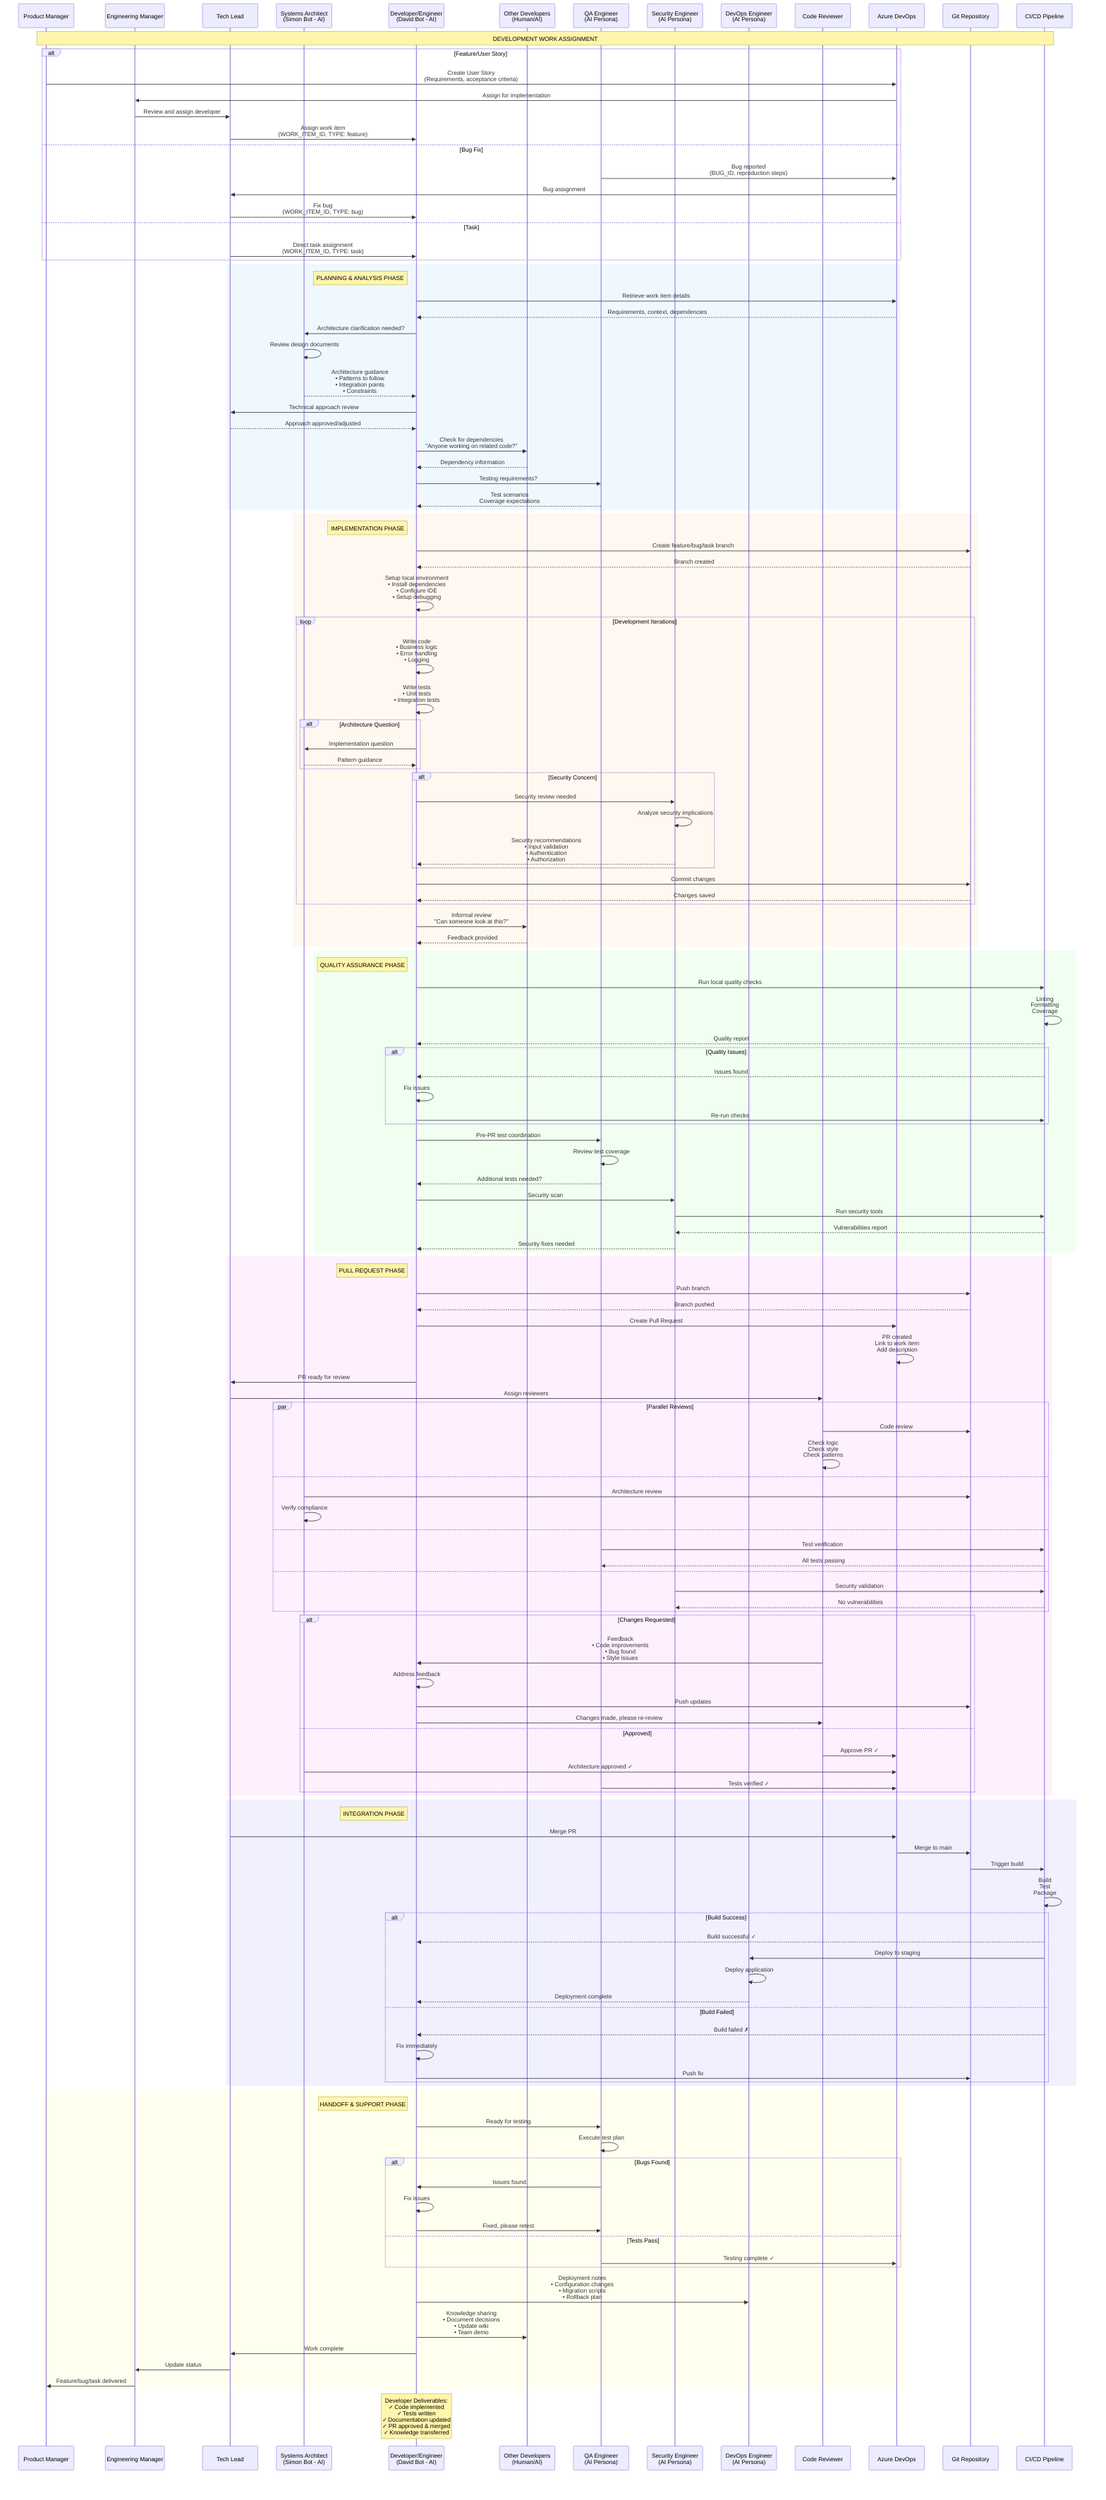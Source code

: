 sequenceDiagram
    participant PM as Product Manager
    participant EM as Engineering Manager
    participant TL as Tech Lead
    participant SA as Systems Architect<br/>(Simon Bot - AI)
    participant Dev as Developer/Engineer<br/>(David Bot - AI)
    participant DevTeam as Other Developers<br/>(Human/AI)
    participant QA as QA Engineer<br/>(AI Persona)
    participant SecEng as Security Engineer<br/>(AI Persona)
    participant DevOps as DevOps Engineer<br/>(AI Persona)
    participant Reviewer as Code Reviewer
    participant ADO as Azure DevOps
    participant Git as Git Repository
    participant CI as CI/CD Pipeline
    
    Note over PM, CI: DEVELOPMENT WORK ASSIGNMENT
    
    alt Feature/User Story
        PM->>ADO: Create User Story<br/>(Requirements, acceptance criteria)
        ADO->>EM: Assign for implementation
        EM->>TL: Review and assign developer
        TL->>Dev: Assign work item<br/>(WORK_ITEM_ID, TYPE: feature)
    else Bug Fix
        QA->>ADO: Bug reported<br/>(BUG_ID, reproduction steps)
        ADO->>TL: Bug assignment
        TL->>Dev: Fix bug<br/>(WORK_ITEM_ID, TYPE: bug)
    else Task
        TL->>Dev: Direct task assignment<br/>(WORK_ITEM_ID, TYPE: task)
    end
    
    rect rgb(240, 248, 255)
        Note left of Dev: PLANNING & ANALYSIS PHASE
        
        Dev->>ADO: Retrieve work item details
        ADO-->>Dev: Requirements, context, dependencies
        
        Dev->>SA: Architecture clarification needed?
        SA->>SA: Review design documents
        SA-->>Dev: Architecture guidance<br/>• Patterns to follow<br/>• Integration points<br/>• Constraints
        
        Dev->>TL: Technical approach review
        TL-->>Dev: Approach approved/adjusted
        
        Dev->>DevTeam: Check for dependencies<br/>"Anyone working on related code?"
        DevTeam-->>Dev: Dependency information
        
        Dev->>QA: Testing requirements?
        QA-->>Dev: Test scenarios<br/>Coverage expectations
    end
    
    rect rgb(255, 248, 240)
        Note left of Dev: IMPLEMENTATION PHASE
        
        Dev->>Git: Create feature/bug/task branch
        Git-->>Dev: Branch created
        
        Dev->>Dev: Setup local environment<br/>• Install dependencies<br/>• Configure IDE<br/>• Setup debugging
        
        loop Development Iterations
            Dev->>Dev: Write code<br/>• Business logic<br/>• Error handling<br/>• Logging
            
            Dev->>Dev: Write tests<br/>• Unit tests<br/>• Integration tests
            
            alt Architecture Question
                Dev->>SA: Implementation question
                SA-->>Dev: Pattern guidance
            end
            
            alt Security Concern
                Dev->>SecEng: Security review needed
                SecEng->>SecEng: Analyze security implications
                SecEng-->>Dev: Security recommendations<br/>• Input validation<br/>• Authentication<br/>• Authorization
            end
            
            Dev->>Git: Commit changes
            Git-->>Dev: Changes saved
        end
        
        Dev->>DevTeam: Informal review<br/>"Can someone look at this?"
        DevTeam-->>Dev: Feedback provided
    end
    
    rect rgb(240, 255, 240)
        Note left of Dev: QUALITY ASSURANCE PHASE
        
        Dev->>CI: Run local quality checks
        CI->>CI: Linting<br/>Formatting<br/>Coverage
        CI-->>Dev: Quality report
        
        alt Quality Issues
            CI-->>Dev: Issues found
            Dev->>Dev: Fix issues
            Dev->>CI: Re-run checks
        end
        
        Dev->>QA: Pre-PR test coordination
        QA->>QA: Review test coverage
        QA-->>Dev: Additional tests needed?
        
        Dev->>SecEng: Security scan
        SecEng->>CI: Run security tools
        CI-->>SecEng: Vulnerabilities report
        SecEng-->>Dev: Security fixes needed
    end
    
    rect rgb(255, 240, 255)
        Note left of Dev: PULL REQUEST PHASE
        
        Dev->>Git: Push branch
        Git-->>Dev: Branch pushed
        
        Dev->>ADO: Create Pull Request
        ADO->>ADO: PR created<br/>Link to work item<br/>Add description
        
        Dev->>TL: PR ready for review
        TL->>Reviewer: Assign reviewers
        
        par Parallel Reviews
            Reviewer->>Git: Code review
            Reviewer->>Reviewer: Check logic<br/>Check style<br/>Check patterns
        and
            SA->>Git: Architecture review
            SA->>SA: Verify compliance
        and
            QA->>CI: Test verification
            CI-->>QA: All tests passing
        and
            SecEng->>CI: Security validation
            CI-->>SecEng: No vulnerabilities
        end
        
        alt Changes Requested
            Reviewer->>Dev: Feedback<br/>• Code improvements<br/>• Bug found<br/>• Style issues
            Dev->>Dev: Address feedback
            Dev->>Git: Push updates
            Dev->>Reviewer: Changes made, please re-review
        else Approved
            Reviewer->>ADO: Approve PR ✓
            SA->>ADO: Architecture approved ✓
            QA->>ADO: Tests verified ✓
        end
    end
    
    rect rgb(240, 240, 255)
        Note left of Dev: INTEGRATION PHASE
        
        TL->>ADO: Merge PR
        ADO->>Git: Merge to main
        Git->>CI: Trigger build
        
        CI->>CI: Build<br/>Test<br/>Package
        
        alt Build Success
            CI-->>Dev: Build successful ✓
            CI->>DevOps: Deploy to staging
            DevOps->>DevOps: Deploy application
            DevOps-->>Dev: Deployment complete
        else Build Failed
            CI-->>Dev: Build failed ✗
            Dev->>Dev: Fix immediately
            Dev->>Git: Push fix
        end
    end
    
    rect rgb(255, 255, 240)
        Note left of Dev: HANDOFF & SUPPORT PHASE
        
        Dev->>QA: Ready for testing
        QA->>QA: Execute test plan
        
        alt Bugs Found
            QA->>Dev: Issues found
            Dev->>Dev: Fix issues
            Dev->>QA: Fixed, please retest
        else Tests Pass
            QA->>ADO: Testing complete ✓
        end
        
        Dev->>DevOps: Deployment notes<br/>• Configuration changes<br/>• Migration scripts<br/>• Rollback plan
        
        Dev->>DevTeam: Knowledge sharing<br/>• Document decisions<br/>• Update wiki<br/>• Team demo
        
        Dev->>TL: Work complete
        TL->>EM: Update status
        EM->>PM: Feature/bug/task delivered
    end
    
    Note over Dev: Developer Deliverables:<br/>✓ Code implemented<br/>✓ Tests written<br/>✓ Documentation updated<br/>✓ PR approved & merged<br/>✓ Knowledge transferred